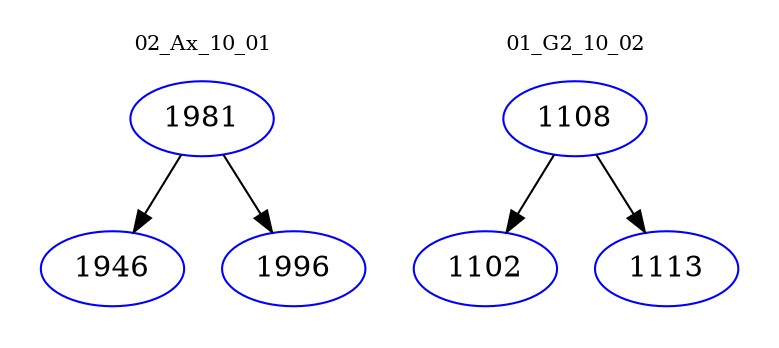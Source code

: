 digraph{
subgraph cluster_0 {
color = white
label = "02_Ax_10_01";
fontsize=10;
T0_1981 [label="1981", color="blue"]
T0_1981 -> T0_1946 [color="black"]
T0_1946 [label="1946", color="blue"]
T0_1981 -> T0_1996 [color="black"]
T0_1996 [label="1996", color="blue"]
}
subgraph cluster_1 {
color = white
label = "01_G2_10_02";
fontsize=10;
T1_1108 [label="1108", color="blue"]
T1_1108 -> T1_1102 [color="black"]
T1_1102 [label="1102", color="blue"]
T1_1108 -> T1_1113 [color="black"]
T1_1113 [label="1113", color="blue"]
}
}

